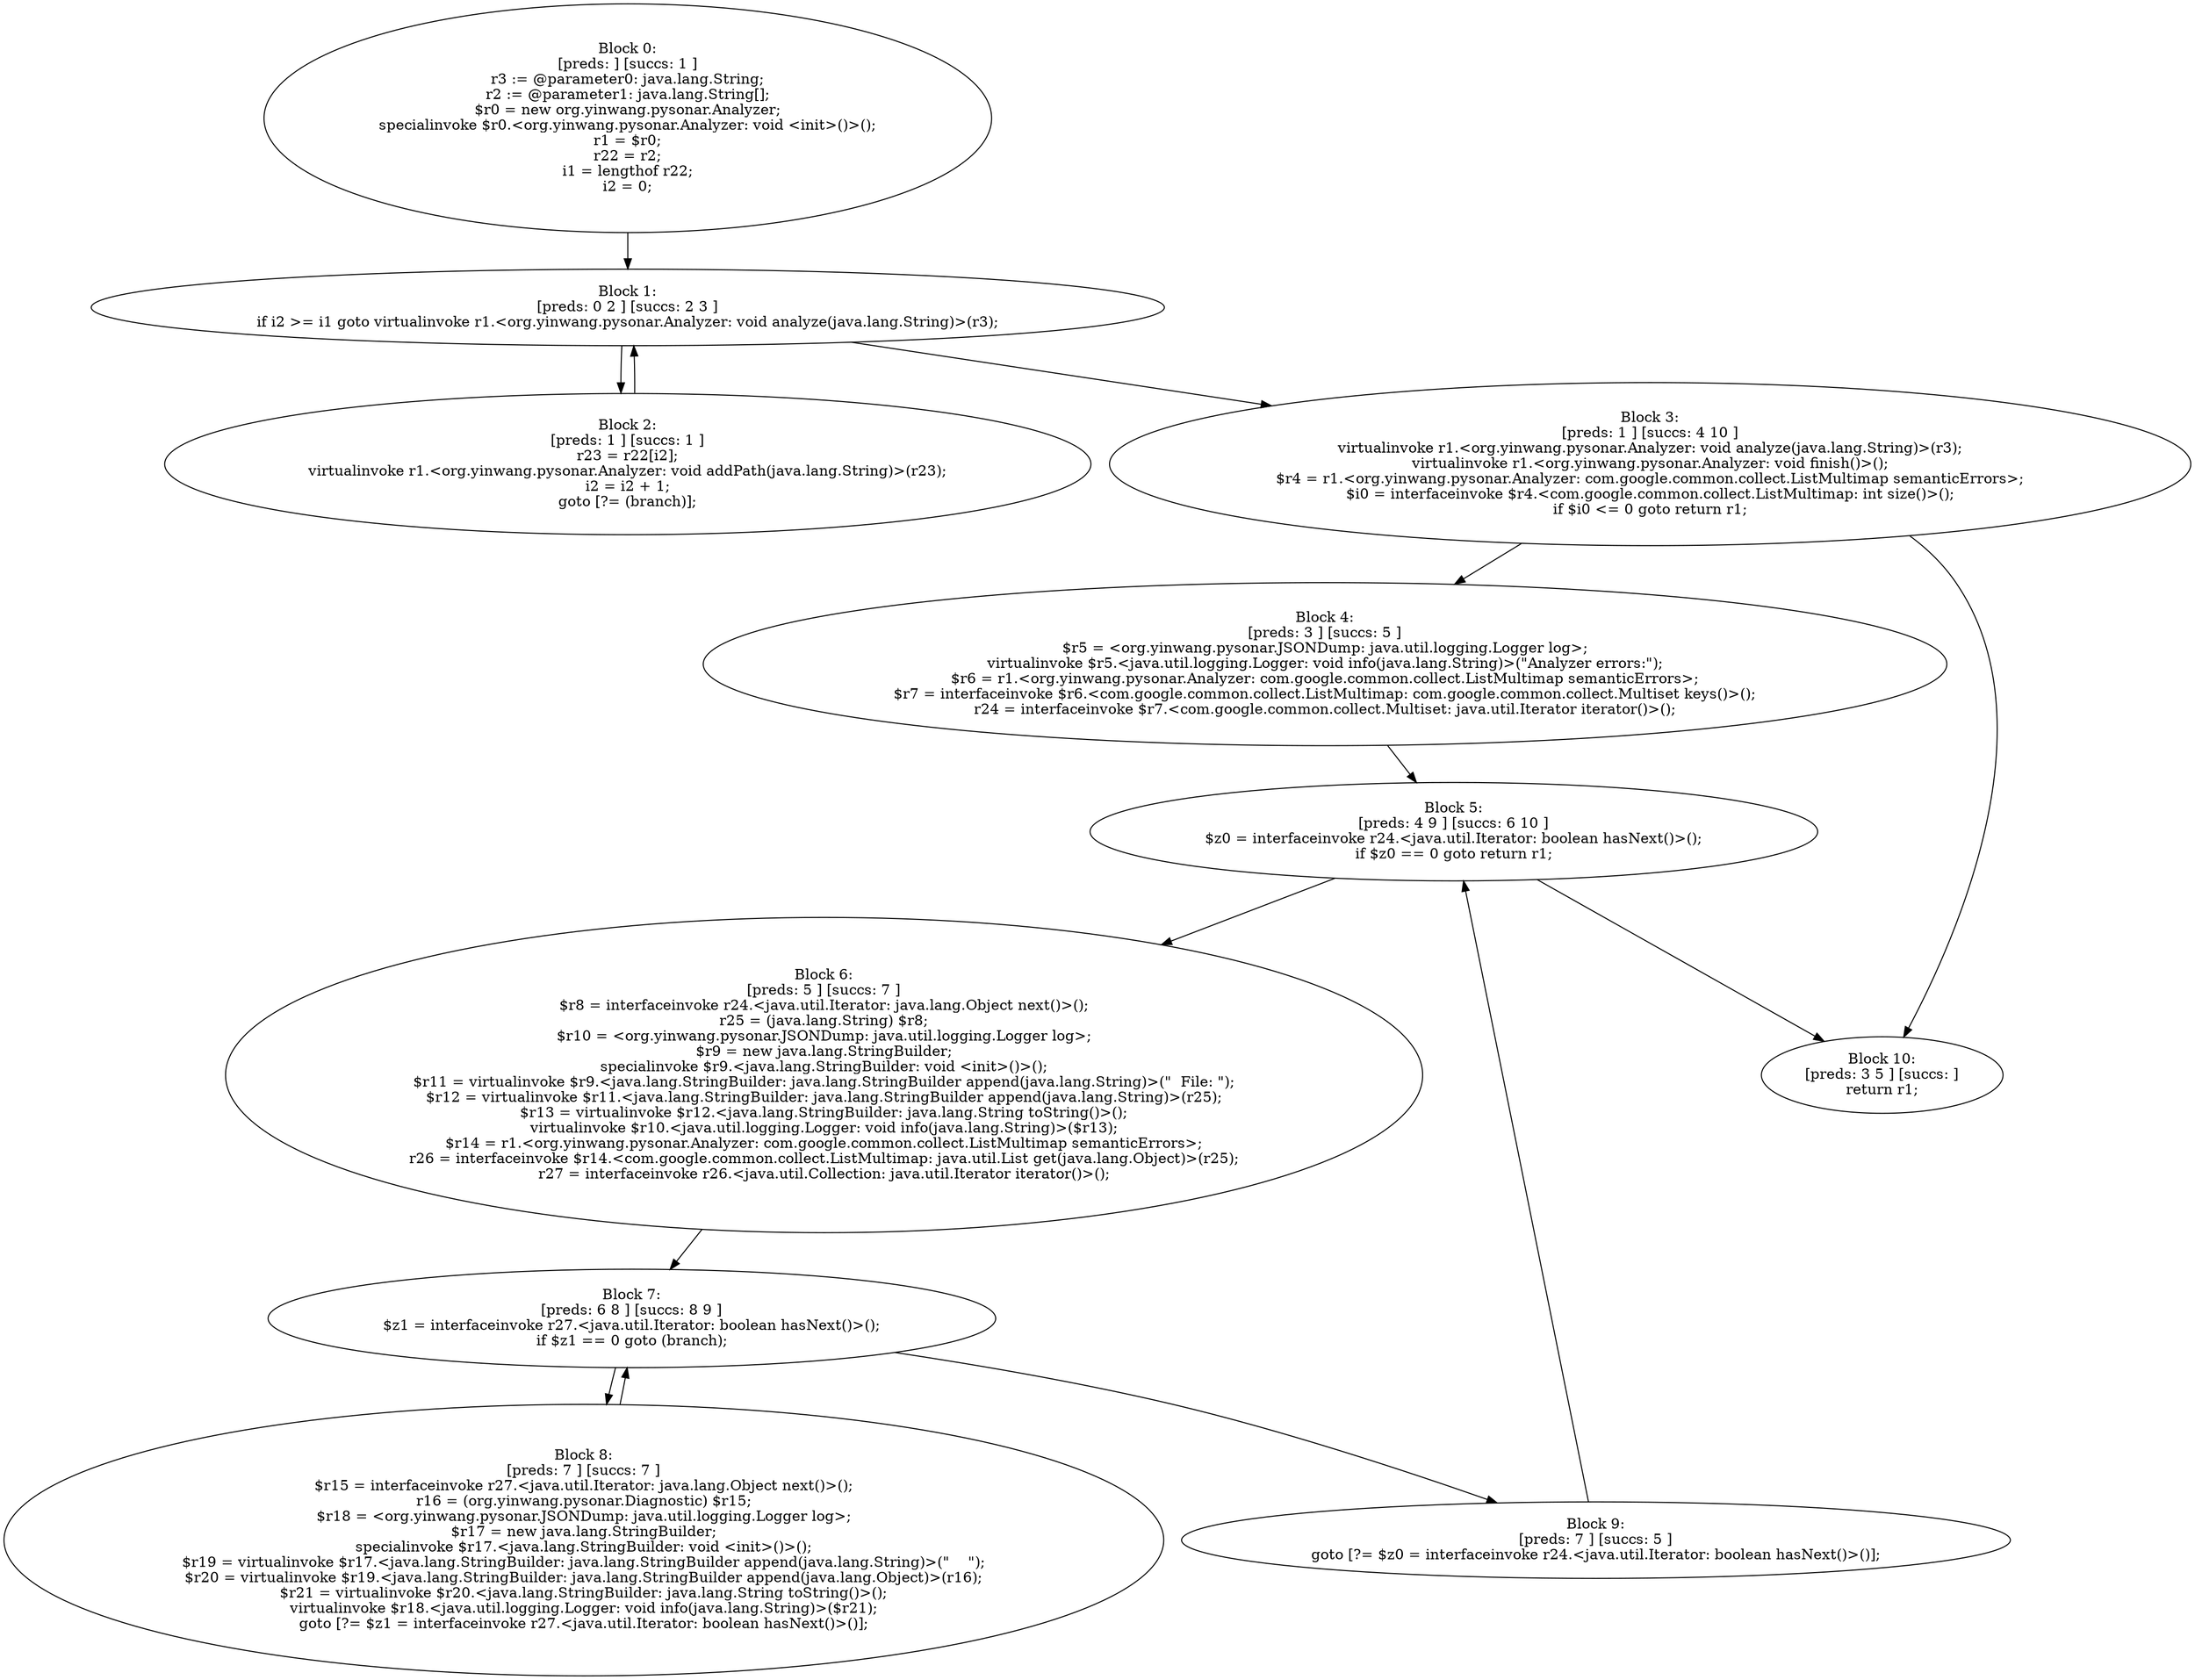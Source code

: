 digraph "unitGraph" {
    "Block 0:
[preds: ] [succs: 1 ]
r3 := @parameter0: java.lang.String;
r2 := @parameter1: java.lang.String[];
$r0 = new org.yinwang.pysonar.Analyzer;
specialinvoke $r0.<org.yinwang.pysonar.Analyzer: void <init>()>();
r1 = $r0;
r22 = r2;
i1 = lengthof r22;
i2 = 0;
"
    "Block 1:
[preds: 0 2 ] [succs: 2 3 ]
if i2 >= i1 goto virtualinvoke r1.<org.yinwang.pysonar.Analyzer: void analyze(java.lang.String)>(r3);
"
    "Block 2:
[preds: 1 ] [succs: 1 ]
r23 = r22[i2];
virtualinvoke r1.<org.yinwang.pysonar.Analyzer: void addPath(java.lang.String)>(r23);
i2 = i2 + 1;
goto [?= (branch)];
"
    "Block 3:
[preds: 1 ] [succs: 4 10 ]
virtualinvoke r1.<org.yinwang.pysonar.Analyzer: void analyze(java.lang.String)>(r3);
virtualinvoke r1.<org.yinwang.pysonar.Analyzer: void finish()>();
$r4 = r1.<org.yinwang.pysonar.Analyzer: com.google.common.collect.ListMultimap semanticErrors>;
$i0 = interfaceinvoke $r4.<com.google.common.collect.ListMultimap: int size()>();
if $i0 <= 0 goto return r1;
"
    "Block 4:
[preds: 3 ] [succs: 5 ]
$r5 = <org.yinwang.pysonar.JSONDump: java.util.logging.Logger log>;
virtualinvoke $r5.<java.util.logging.Logger: void info(java.lang.String)>(\"Analyzer errors:\");
$r6 = r1.<org.yinwang.pysonar.Analyzer: com.google.common.collect.ListMultimap semanticErrors>;
$r7 = interfaceinvoke $r6.<com.google.common.collect.ListMultimap: com.google.common.collect.Multiset keys()>();
r24 = interfaceinvoke $r7.<com.google.common.collect.Multiset: java.util.Iterator iterator()>();
"
    "Block 5:
[preds: 4 9 ] [succs: 6 10 ]
$z0 = interfaceinvoke r24.<java.util.Iterator: boolean hasNext()>();
if $z0 == 0 goto return r1;
"
    "Block 6:
[preds: 5 ] [succs: 7 ]
$r8 = interfaceinvoke r24.<java.util.Iterator: java.lang.Object next()>();
r25 = (java.lang.String) $r8;
$r10 = <org.yinwang.pysonar.JSONDump: java.util.logging.Logger log>;
$r9 = new java.lang.StringBuilder;
specialinvoke $r9.<java.lang.StringBuilder: void <init>()>();
$r11 = virtualinvoke $r9.<java.lang.StringBuilder: java.lang.StringBuilder append(java.lang.String)>(\"  File: \");
$r12 = virtualinvoke $r11.<java.lang.StringBuilder: java.lang.StringBuilder append(java.lang.String)>(r25);
$r13 = virtualinvoke $r12.<java.lang.StringBuilder: java.lang.String toString()>();
virtualinvoke $r10.<java.util.logging.Logger: void info(java.lang.String)>($r13);
$r14 = r1.<org.yinwang.pysonar.Analyzer: com.google.common.collect.ListMultimap semanticErrors>;
r26 = interfaceinvoke $r14.<com.google.common.collect.ListMultimap: java.util.List get(java.lang.Object)>(r25);
r27 = interfaceinvoke r26.<java.util.Collection: java.util.Iterator iterator()>();
"
    "Block 7:
[preds: 6 8 ] [succs: 8 9 ]
$z1 = interfaceinvoke r27.<java.util.Iterator: boolean hasNext()>();
if $z1 == 0 goto (branch);
"
    "Block 8:
[preds: 7 ] [succs: 7 ]
$r15 = interfaceinvoke r27.<java.util.Iterator: java.lang.Object next()>();
r16 = (org.yinwang.pysonar.Diagnostic) $r15;
$r18 = <org.yinwang.pysonar.JSONDump: java.util.logging.Logger log>;
$r17 = new java.lang.StringBuilder;
specialinvoke $r17.<java.lang.StringBuilder: void <init>()>();
$r19 = virtualinvoke $r17.<java.lang.StringBuilder: java.lang.StringBuilder append(java.lang.String)>(\"    \");
$r20 = virtualinvoke $r19.<java.lang.StringBuilder: java.lang.StringBuilder append(java.lang.Object)>(r16);
$r21 = virtualinvoke $r20.<java.lang.StringBuilder: java.lang.String toString()>();
virtualinvoke $r18.<java.util.logging.Logger: void info(java.lang.String)>($r21);
goto [?= $z1 = interfaceinvoke r27.<java.util.Iterator: boolean hasNext()>()];
"
    "Block 9:
[preds: 7 ] [succs: 5 ]
goto [?= $z0 = interfaceinvoke r24.<java.util.Iterator: boolean hasNext()>()];
"
    "Block 10:
[preds: 3 5 ] [succs: ]
return r1;
"
    "Block 0:
[preds: ] [succs: 1 ]
r3 := @parameter0: java.lang.String;
r2 := @parameter1: java.lang.String[];
$r0 = new org.yinwang.pysonar.Analyzer;
specialinvoke $r0.<org.yinwang.pysonar.Analyzer: void <init>()>();
r1 = $r0;
r22 = r2;
i1 = lengthof r22;
i2 = 0;
"->"Block 1:
[preds: 0 2 ] [succs: 2 3 ]
if i2 >= i1 goto virtualinvoke r1.<org.yinwang.pysonar.Analyzer: void analyze(java.lang.String)>(r3);
";
    "Block 1:
[preds: 0 2 ] [succs: 2 3 ]
if i2 >= i1 goto virtualinvoke r1.<org.yinwang.pysonar.Analyzer: void analyze(java.lang.String)>(r3);
"->"Block 2:
[preds: 1 ] [succs: 1 ]
r23 = r22[i2];
virtualinvoke r1.<org.yinwang.pysonar.Analyzer: void addPath(java.lang.String)>(r23);
i2 = i2 + 1;
goto [?= (branch)];
";
    "Block 1:
[preds: 0 2 ] [succs: 2 3 ]
if i2 >= i1 goto virtualinvoke r1.<org.yinwang.pysonar.Analyzer: void analyze(java.lang.String)>(r3);
"->"Block 3:
[preds: 1 ] [succs: 4 10 ]
virtualinvoke r1.<org.yinwang.pysonar.Analyzer: void analyze(java.lang.String)>(r3);
virtualinvoke r1.<org.yinwang.pysonar.Analyzer: void finish()>();
$r4 = r1.<org.yinwang.pysonar.Analyzer: com.google.common.collect.ListMultimap semanticErrors>;
$i0 = interfaceinvoke $r4.<com.google.common.collect.ListMultimap: int size()>();
if $i0 <= 0 goto return r1;
";
    "Block 2:
[preds: 1 ] [succs: 1 ]
r23 = r22[i2];
virtualinvoke r1.<org.yinwang.pysonar.Analyzer: void addPath(java.lang.String)>(r23);
i2 = i2 + 1;
goto [?= (branch)];
"->"Block 1:
[preds: 0 2 ] [succs: 2 3 ]
if i2 >= i1 goto virtualinvoke r1.<org.yinwang.pysonar.Analyzer: void analyze(java.lang.String)>(r3);
";
    "Block 3:
[preds: 1 ] [succs: 4 10 ]
virtualinvoke r1.<org.yinwang.pysonar.Analyzer: void analyze(java.lang.String)>(r3);
virtualinvoke r1.<org.yinwang.pysonar.Analyzer: void finish()>();
$r4 = r1.<org.yinwang.pysonar.Analyzer: com.google.common.collect.ListMultimap semanticErrors>;
$i0 = interfaceinvoke $r4.<com.google.common.collect.ListMultimap: int size()>();
if $i0 <= 0 goto return r1;
"->"Block 4:
[preds: 3 ] [succs: 5 ]
$r5 = <org.yinwang.pysonar.JSONDump: java.util.logging.Logger log>;
virtualinvoke $r5.<java.util.logging.Logger: void info(java.lang.String)>(\"Analyzer errors:\");
$r6 = r1.<org.yinwang.pysonar.Analyzer: com.google.common.collect.ListMultimap semanticErrors>;
$r7 = interfaceinvoke $r6.<com.google.common.collect.ListMultimap: com.google.common.collect.Multiset keys()>();
r24 = interfaceinvoke $r7.<com.google.common.collect.Multiset: java.util.Iterator iterator()>();
";
    "Block 3:
[preds: 1 ] [succs: 4 10 ]
virtualinvoke r1.<org.yinwang.pysonar.Analyzer: void analyze(java.lang.String)>(r3);
virtualinvoke r1.<org.yinwang.pysonar.Analyzer: void finish()>();
$r4 = r1.<org.yinwang.pysonar.Analyzer: com.google.common.collect.ListMultimap semanticErrors>;
$i0 = interfaceinvoke $r4.<com.google.common.collect.ListMultimap: int size()>();
if $i0 <= 0 goto return r1;
"->"Block 10:
[preds: 3 5 ] [succs: ]
return r1;
";
    "Block 4:
[preds: 3 ] [succs: 5 ]
$r5 = <org.yinwang.pysonar.JSONDump: java.util.logging.Logger log>;
virtualinvoke $r5.<java.util.logging.Logger: void info(java.lang.String)>(\"Analyzer errors:\");
$r6 = r1.<org.yinwang.pysonar.Analyzer: com.google.common.collect.ListMultimap semanticErrors>;
$r7 = interfaceinvoke $r6.<com.google.common.collect.ListMultimap: com.google.common.collect.Multiset keys()>();
r24 = interfaceinvoke $r7.<com.google.common.collect.Multiset: java.util.Iterator iterator()>();
"->"Block 5:
[preds: 4 9 ] [succs: 6 10 ]
$z0 = interfaceinvoke r24.<java.util.Iterator: boolean hasNext()>();
if $z0 == 0 goto return r1;
";
    "Block 5:
[preds: 4 9 ] [succs: 6 10 ]
$z0 = interfaceinvoke r24.<java.util.Iterator: boolean hasNext()>();
if $z0 == 0 goto return r1;
"->"Block 6:
[preds: 5 ] [succs: 7 ]
$r8 = interfaceinvoke r24.<java.util.Iterator: java.lang.Object next()>();
r25 = (java.lang.String) $r8;
$r10 = <org.yinwang.pysonar.JSONDump: java.util.logging.Logger log>;
$r9 = new java.lang.StringBuilder;
specialinvoke $r9.<java.lang.StringBuilder: void <init>()>();
$r11 = virtualinvoke $r9.<java.lang.StringBuilder: java.lang.StringBuilder append(java.lang.String)>(\"  File: \");
$r12 = virtualinvoke $r11.<java.lang.StringBuilder: java.lang.StringBuilder append(java.lang.String)>(r25);
$r13 = virtualinvoke $r12.<java.lang.StringBuilder: java.lang.String toString()>();
virtualinvoke $r10.<java.util.logging.Logger: void info(java.lang.String)>($r13);
$r14 = r1.<org.yinwang.pysonar.Analyzer: com.google.common.collect.ListMultimap semanticErrors>;
r26 = interfaceinvoke $r14.<com.google.common.collect.ListMultimap: java.util.List get(java.lang.Object)>(r25);
r27 = interfaceinvoke r26.<java.util.Collection: java.util.Iterator iterator()>();
";
    "Block 5:
[preds: 4 9 ] [succs: 6 10 ]
$z0 = interfaceinvoke r24.<java.util.Iterator: boolean hasNext()>();
if $z0 == 0 goto return r1;
"->"Block 10:
[preds: 3 5 ] [succs: ]
return r1;
";
    "Block 6:
[preds: 5 ] [succs: 7 ]
$r8 = interfaceinvoke r24.<java.util.Iterator: java.lang.Object next()>();
r25 = (java.lang.String) $r8;
$r10 = <org.yinwang.pysonar.JSONDump: java.util.logging.Logger log>;
$r9 = new java.lang.StringBuilder;
specialinvoke $r9.<java.lang.StringBuilder: void <init>()>();
$r11 = virtualinvoke $r9.<java.lang.StringBuilder: java.lang.StringBuilder append(java.lang.String)>(\"  File: \");
$r12 = virtualinvoke $r11.<java.lang.StringBuilder: java.lang.StringBuilder append(java.lang.String)>(r25);
$r13 = virtualinvoke $r12.<java.lang.StringBuilder: java.lang.String toString()>();
virtualinvoke $r10.<java.util.logging.Logger: void info(java.lang.String)>($r13);
$r14 = r1.<org.yinwang.pysonar.Analyzer: com.google.common.collect.ListMultimap semanticErrors>;
r26 = interfaceinvoke $r14.<com.google.common.collect.ListMultimap: java.util.List get(java.lang.Object)>(r25);
r27 = interfaceinvoke r26.<java.util.Collection: java.util.Iterator iterator()>();
"->"Block 7:
[preds: 6 8 ] [succs: 8 9 ]
$z1 = interfaceinvoke r27.<java.util.Iterator: boolean hasNext()>();
if $z1 == 0 goto (branch);
";
    "Block 7:
[preds: 6 8 ] [succs: 8 9 ]
$z1 = interfaceinvoke r27.<java.util.Iterator: boolean hasNext()>();
if $z1 == 0 goto (branch);
"->"Block 8:
[preds: 7 ] [succs: 7 ]
$r15 = interfaceinvoke r27.<java.util.Iterator: java.lang.Object next()>();
r16 = (org.yinwang.pysonar.Diagnostic) $r15;
$r18 = <org.yinwang.pysonar.JSONDump: java.util.logging.Logger log>;
$r17 = new java.lang.StringBuilder;
specialinvoke $r17.<java.lang.StringBuilder: void <init>()>();
$r19 = virtualinvoke $r17.<java.lang.StringBuilder: java.lang.StringBuilder append(java.lang.String)>(\"    \");
$r20 = virtualinvoke $r19.<java.lang.StringBuilder: java.lang.StringBuilder append(java.lang.Object)>(r16);
$r21 = virtualinvoke $r20.<java.lang.StringBuilder: java.lang.String toString()>();
virtualinvoke $r18.<java.util.logging.Logger: void info(java.lang.String)>($r21);
goto [?= $z1 = interfaceinvoke r27.<java.util.Iterator: boolean hasNext()>()];
";
    "Block 7:
[preds: 6 8 ] [succs: 8 9 ]
$z1 = interfaceinvoke r27.<java.util.Iterator: boolean hasNext()>();
if $z1 == 0 goto (branch);
"->"Block 9:
[preds: 7 ] [succs: 5 ]
goto [?= $z0 = interfaceinvoke r24.<java.util.Iterator: boolean hasNext()>()];
";
    "Block 8:
[preds: 7 ] [succs: 7 ]
$r15 = interfaceinvoke r27.<java.util.Iterator: java.lang.Object next()>();
r16 = (org.yinwang.pysonar.Diagnostic) $r15;
$r18 = <org.yinwang.pysonar.JSONDump: java.util.logging.Logger log>;
$r17 = new java.lang.StringBuilder;
specialinvoke $r17.<java.lang.StringBuilder: void <init>()>();
$r19 = virtualinvoke $r17.<java.lang.StringBuilder: java.lang.StringBuilder append(java.lang.String)>(\"    \");
$r20 = virtualinvoke $r19.<java.lang.StringBuilder: java.lang.StringBuilder append(java.lang.Object)>(r16);
$r21 = virtualinvoke $r20.<java.lang.StringBuilder: java.lang.String toString()>();
virtualinvoke $r18.<java.util.logging.Logger: void info(java.lang.String)>($r21);
goto [?= $z1 = interfaceinvoke r27.<java.util.Iterator: boolean hasNext()>()];
"->"Block 7:
[preds: 6 8 ] [succs: 8 9 ]
$z1 = interfaceinvoke r27.<java.util.Iterator: boolean hasNext()>();
if $z1 == 0 goto (branch);
";
    "Block 9:
[preds: 7 ] [succs: 5 ]
goto [?= $z0 = interfaceinvoke r24.<java.util.Iterator: boolean hasNext()>()];
"->"Block 5:
[preds: 4 9 ] [succs: 6 10 ]
$z0 = interfaceinvoke r24.<java.util.Iterator: boolean hasNext()>();
if $z0 == 0 goto return r1;
";
}
